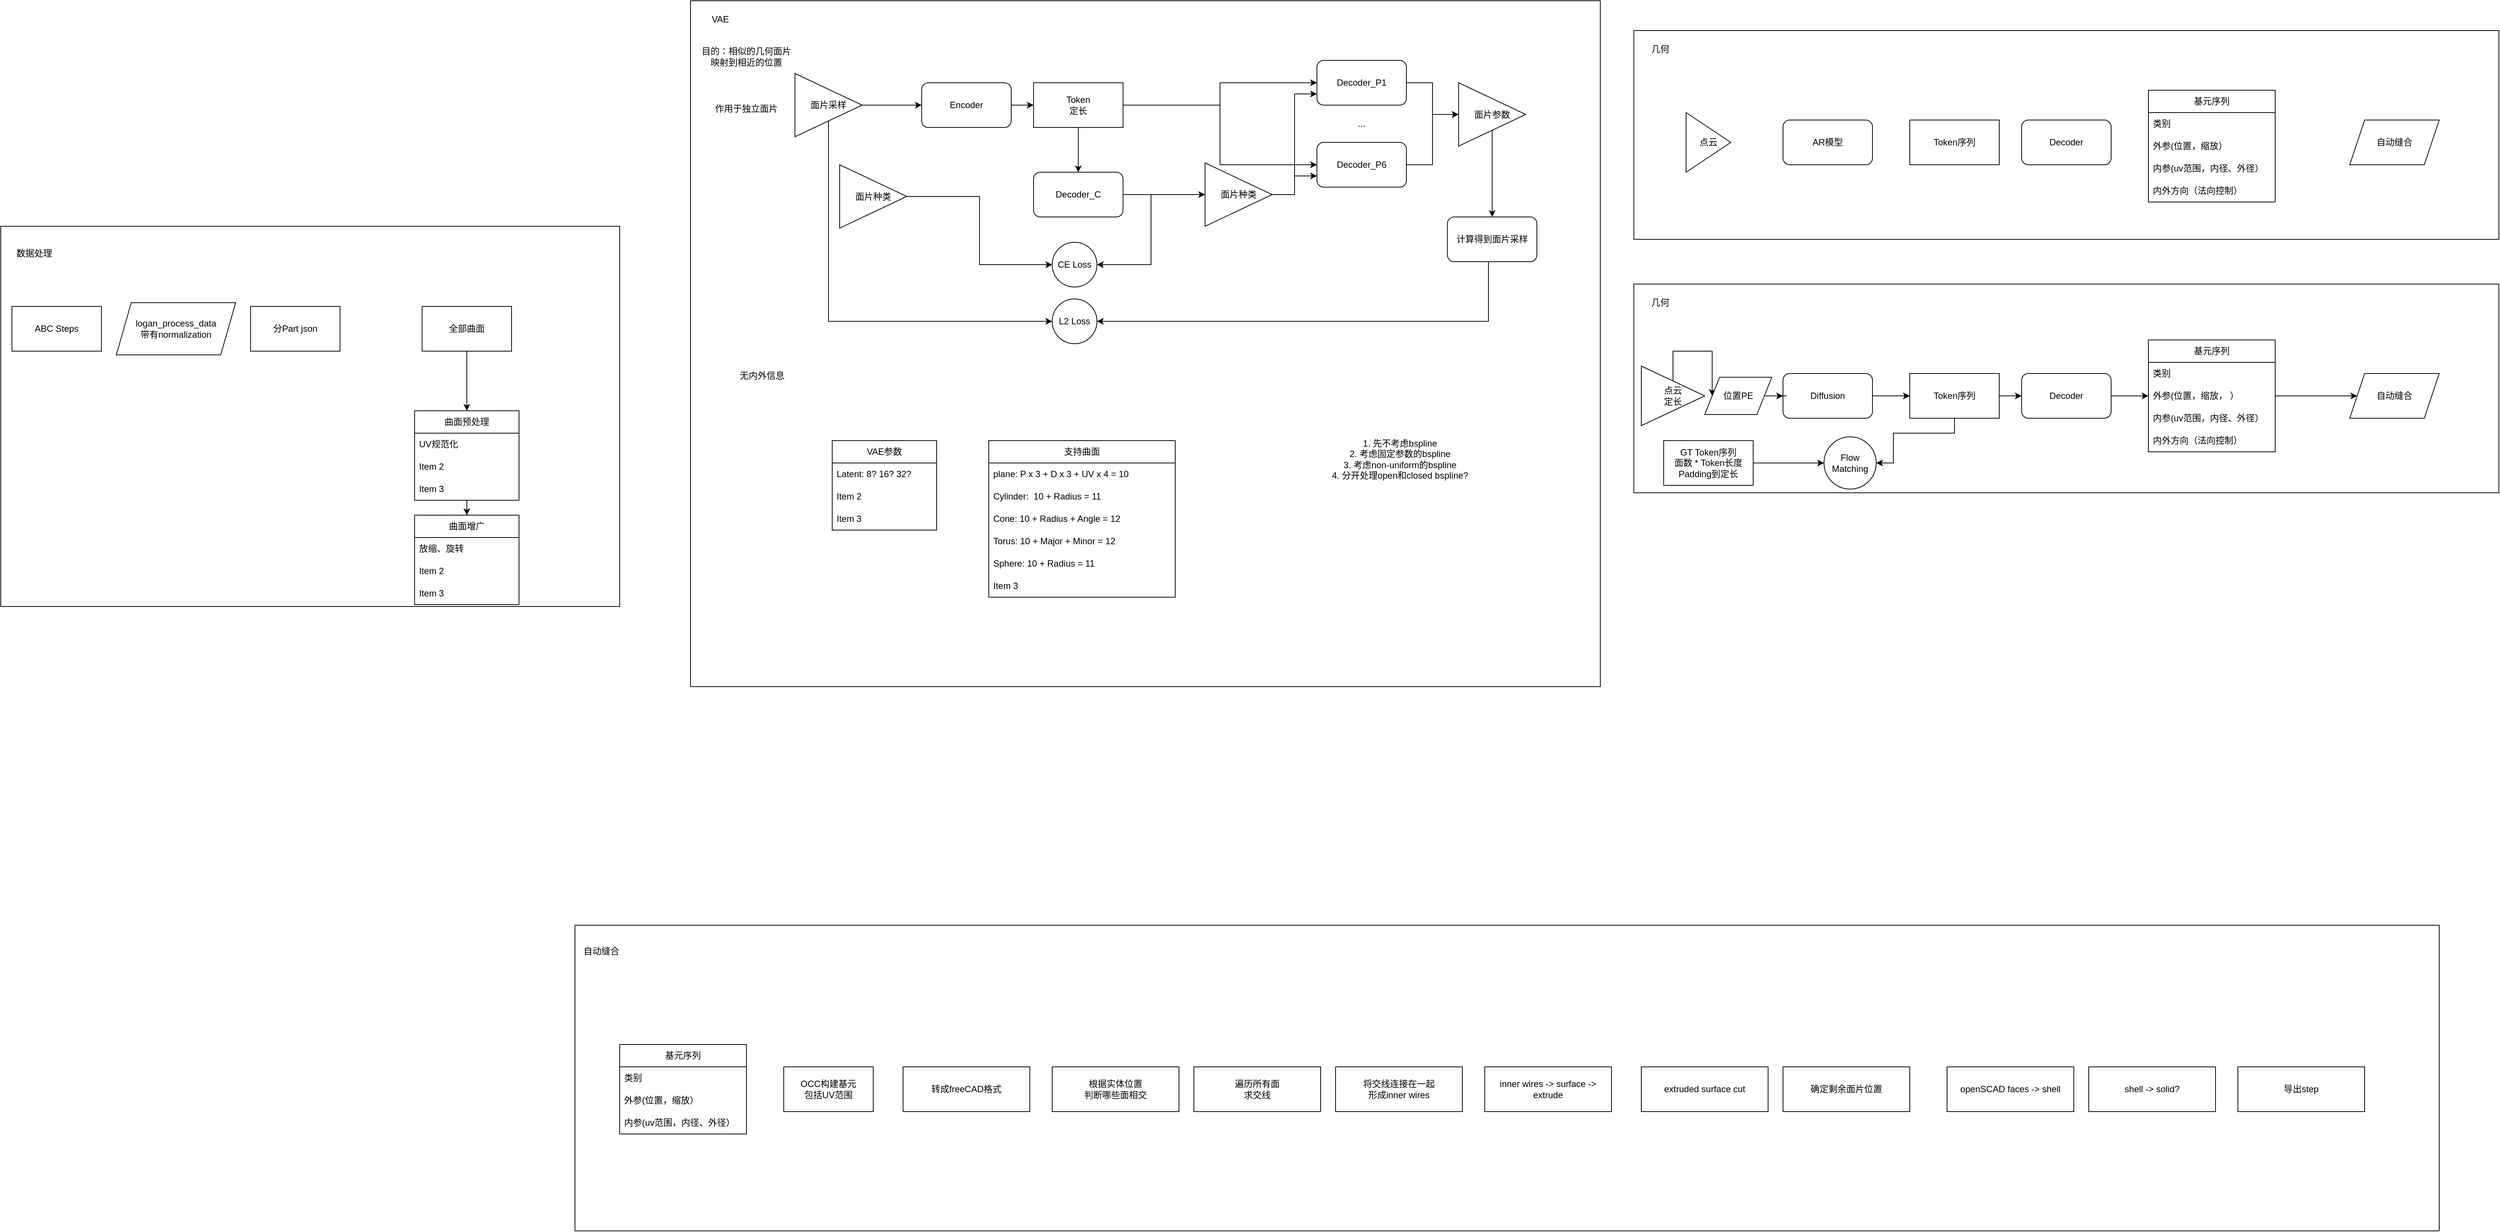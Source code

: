 <mxfile version="28.2.7">
  <diagram name="第 1 页" id="W3_UTTQ6PQ7SQEcw9UUB">
    <mxGraphModel dx="3474" dy="1137" grid="1" gridSize="10" guides="1" tooltips="1" connect="1" arrows="1" fold="1" page="1" pageScale="1" pageWidth="1169" pageHeight="827" math="0" shadow="0">
      <root>
        <mxCell id="0" />
        <mxCell id="1" parent="0" />
        <mxCell id="Dz1xL2jXlpIdlorty98M-1" value="" style="rounded=0;whiteSpace=wrap;html=1;" parent="1" vertex="1">
          <mxGeometry x="-55" y="1330" width="2500" height="410" as="geometry" />
        </mxCell>
        <mxCell id="BselB2HCNsnOihKKjxWQ-10" value="" style="rounded=0;whiteSpace=wrap;html=1;" parent="1" vertex="1">
          <mxGeometry x="1365" y="130" width="1160" height="280" as="geometry" />
        </mxCell>
        <mxCell id="BselB2HCNsnOihKKjxWQ-1" value="点云" style="triangle;whiteSpace=wrap;html=1;" parent="1" vertex="1">
          <mxGeometry x="1435" y="240" width="60" height="80" as="geometry" />
        </mxCell>
        <mxCell id="BselB2HCNsnOihKKjxWQ-2" value="AR模型" style="rounded=1;whiteSpace=wrap;html=1;" parent="1" vertex="1">
          <mxGeometry x="1565" y="250" width="120" height="60" as="geometry" />
        </mxCell>
        <mxCell id="BselB2HCNsnOihKKjxWQ-4" value="基元序列" style="swimlane;fontStyle=0;childLayout=stackLayout;horizontal=1;startSize=30;horizontalStack=0;resizeParent=1;resizeParentMax=0;resizeLast=0;collapsible=1;marginBottom=0;whiteSpace=wrap;html=1;swimlaneFillColor=none;" parent="1" vertex="1">
          <mxGeometry x="2055" y="210" width="170" height="150" as="geometry">
            <mxRectangle x="700" y="230" width="90" height="30" as="alternateBounds" />
          </mxGeometry>
        </mxCell>
        <mxCell id="BselB2HCNsnOihKKjxWQ-5" value="类别" style="text;strokeColor=none;fillColor=none;align=left;verticalAlign=middle;spacingLeft=4;spacingRight=4;overflow=hidden;points=[[0,0.5],[1,0.5]];portConstraint=eastwest;rotatable=0;whiteSpace=wrap;html=1;" parent="BselB2HCNsnOihKKjxWQ-4" vertex="1">
          <mxGeometry y="30" width="170" height="30" as="geometry" />
        </mxCell>
        <mxCell id="BselB2HCNsnOihKKjxWQ-6" value="外参(位置，缩放）" style="text;strokeColor=none;fillColor=none;align=left;verticalAlign=middle;spacingLeft=4;spacingRight=4;overflow=hidden;points=[[0,0.5],[1,0.5]];portConstraint=eastwest;rotatable=0;whiteSpace=wrap;html=1;" parent="BselB2HCNsnOihKKjxWQ-4" vertex="1">
          <mxGeometry y="60" width="170" height="30" as="geometry" />
        </mxCell>
        <mxCell id="BselB2HCNsnOihKKjxWQ-7" value="内参(uv范围，内径、外径）" style="text;strokeColor=none;fillColor=none;align=left;verticalAlign=middle;spacingLeft=4;spacingRight=4;overflow=hidden;points=[[0,0.5],[1,0.5]];portConstraint=eastwest;rotatable=0;whiteSpace=wrap;html=1;" parent="BselB2HCNsnOihKKjxWQ-4" vertex="1">
          <mxGeometry y="90" width="170" height="30" as="geometry" />
        </mxCell>
        <mxCell id="BselB2HCNsnOihKKjxWQ-24" value="内外方向（法向控制）" style="text;strokeColor=none;fillColor=none;align=left;verticalAlign=middle;spacingLeft=4;spacingRight=4;overflow=hidden;points=[[0,0.5],[1,0.5]];portConstraint=eastwest;rotatable=0;whiteSpace=wrap;html=1;" parent="BselB2HCNsnOihKKjxWQ-4" vertex="1">
          <mxGeometry y="120" width="170" height="30" as="geometry" />
        </mxCell>
        <mxCell id="BselB2HCNsnOihKKjxWQ-8" value="Token序列" style="whiteSpace=wrap;html=1;" parent="1" vertex="1">
          <mxGeometry x="1735" y="250" width="120" height="60" as="geometry" />
        </mxCell>
        <mxCell id="BselB2HCNsnOihKKjxWQ-9" value="Decoder" style="rounded=1;whiteSpace=wrap;html=1;" parent="1" vertex="1">
          <mxGeometry x="1885" y="250" width="120" height="60" as="geometry" />
        </mxCell>
        <mxCell id="BselB2HCNsnOihKKjxWQ-11" value="几何" style="text;html=1;align=center;verticalAlign=middle;resizable=0;points=[];autosize=1;strokeColor=none;fillColor=none;" parent="1" vertex="1">
          <mxGeometry x="1375" y="140" width="50" height="30" as="geometry" />
        </mxCell>
        <mxCell id="BselB2HCNsnOihKKjxWQ-14" value="基元序列" style="swimlane;fontStyle=0;childLayout=stackLayout;horizontal=1;startSize=30;horizontalStack=0;resizeParent=1;resizeParentMax=0;resizeLast=0;collapsible=1;marginBottom=0;whiteSpace=wrap;html=1;" parent="1" vertex="1">
          <mxGeometry x="5" y="1490" width="170" height="120" as="geometry" />
        </mxCell>
        <mxCell id="BselB2HCNsnOihKKjxWQ-15" value="类别" style="text;strokeColor=none;fillColor=none;align=left;verticalAlign=middle;spacingLeft=4;spacingRight=4;overflow=hidden;points=[[0,0.5],[1,0.5]];portConstraint=eastwest;rotatable=0;whiteSpace=wrap;html=1;" parent="BselB2HCNsnOihKKjxWQ-14" vertex="1">
          <mxGeometry y="30" width="170" height="30" as="geometry" />
        </mxCell>
        <mxCell id="BselB2HCNsnOihKKjxWQ-16" value="外参(位置，缩放）" style="text;strokeColor=none;fillColor=none;align=left;verticalAlign=middle;spacingLeft=4;spacingRight=4;overflow=hidden;points=[[0,0.5],[1,0.5]];portConstraint=eastwest;rotatable=0;whiteSpace=wrap;html=1;" parent="BselB2HCNsnOihKKjxWQ-14" vertex="1">
          <mxGeometry y="60" width="170" height="30" as="geometry" />
        </mxCell>
        <mxCell id="BselB2HCNsnOihKKjxWQ-17" value="内参(uv范围，内径、外径）" style="text;strokeColor=none;fillColor=none;align=left;verticalAlign=middle;spacingLeft=4;spacingRight=4;overflow=hidden;points=[[0,0.5],[1,0.5]];portConstraint=eastwest;rotatable=0;whiteSpace=wrap;html=1;" parent="BselB2HCNsnOihKKjxWQ-14" vertex="1">
          <mxGeometry y="90" width="170" height="30" as="geometry" />
        </mxCell>
        <mxCell id="BselB2HCNsnOihKKjxWQ-27" value="自动缝合" style="shape=parallelogram;perimeter=parallelogramPerimeter;whiteSpace=wrap;html=1;fixedSize=1;" parent="1" vertex="1">
          <mxGeometry x="2325" y="250" width="120" height="60" as="geometry" />
        </mxCell>
        <mxCell id="Dz1xL2jXlpIdlorty98M-2" value="自动缝合" style="text;html=1;align=center;verticalAlign=middle;resizable=0;points=[];autosize=1;strokeColor=none;fillColor=none;" parent="1" vertex="1">
          <mxGeometry x="-55" y="1350" width="70" height="30" as="geometry" />
        </mxCell>
        <mxCell id="Dz1xL2jXlpIdlorty98M-4" value="OCC构建基元&lt;div&gt;包括UV范围&lt;/div&gt;" style="rounded=0;whiteSpace=wrap;html=1;" parent="1" vertex="1">
          <mxGeometry x="225" y="1520" width="120" height="60" as="geometry" />
        </mxCell>
        <mxCell id="Dz1xL2jXlpIdlorty98M-5" value="转成freeCAD格式" style="rounded=0;whiteSpace=wrap;html=1;" parent="1" vertex="1">
          <mxGeometry x="385" y="1520" width="170" height="60" as="geometry" />
        </mxCell>
        <mxCell id="Dz1xL2jXlpIdlorty98M-6" value="根据实体位置&lt;div&gt;判断哪些面相交&lt;/div&gt;" style="rounded=0;whiteSpace=wrap;html=1;" parent="1" vertex="1">
          <mxGeometry x="585" y="1520" width="170" height="60" as="geometry" />
        </mxCell>
        <mxCell id="Dz1xL2jXlpIdlorty98M-7" value="遍历所有面&lt;div&gt;求交线&lt;/div&gt;" style="rounded=0;whiteSpace=wrap;html=1;" parent="1" vertex="1">
          <mxGeometry x="775" y="1520" width="170" height="60" as="geometry" />
        </mxCell>
        <mxCell id="Dz1xL2jXlpIdlorty98M-8" value="将交线连接在一起&lt;div&gt;形成inner wires&lt;/div&gt;" style="rounded=0;whiteSpace=wrap;html=1;" parent="1" vertex="1">
          <mxGeometry x="965" y="1520" width="170" height="60" as="geometry" />
        </mxCell>
        <mxCell id="Dz1xL2jXlpIdlorty98M-9" value="openSCAD faces -&amp;gt; shell" style="rounded=0;whiteSpace=wrap;html=1;" parent="1" vertex="1">
          <mxGeometry x="1785" y="1520" width="170" height="60" as="geometry" />
        </mxCell>
        <mxCell id="Dz1xL2jXlpIdlorty98M-10" value="shell -&amp;gt; solid?" style="rounded=0;whiteSpace=wrap;html=1;" parent="1" vertex="1">
          <mxGeometry x="1975" y="1520" width="170" height="60" as="geometry" />
        </mxCell>
        <mxCell id="Dz1xL2jXlpIdlorty98M-11" value="导出step" style="rounded=0;whiteSpace=wrap;html=1;" parent="1" vertex="1">
          <mxGeometry x="2175" y="1520" width="170" height="60" as="geometry" />
        </mxCell>
        <mxCell id="43Lu1swzMmdwhKiUgGnW-1" value="inner wires -&amp;gt; surface -&amp;gt; extrude" style="rounded=0;whiteSpace=wrap;html=1;" parent="1" vertex="1">
          <mxGeometry x="1165" y="1520" width="170" height="60" as="geometry" />
        </mxCell>
        <mxCell id="43Lu1swzMmdwhKiUgGnW-2" value="extruded surface cut" style="rounded=0;whiteSpace=wrap;html=1;" parent="1" vertex="1">
          <mxGeometry x="1375" y="1520" width="170" height="60" as="geometry" />
        </mxCell>
        <mxCell id="43Lu1swzMmdwhKiUgGnW-3" value="确定剩余面片位置" style="rounded=0;whiteSpace=wrap;html=1;" parent="1" vertex="1">
          <mxGeometry x="1565" y="1520" width="170" height="60" as="geometry" />
        </mxCell>
        <mxCell id="43Lu1swzMmdwhKiUgGnW-4" value="" style="rounded=0;whiteSpace=wrap;html=1;" parent="1" vertex="1">
          <mxGeometry x="1365" y="470" width="1160" height="280" as="geometry" />
        </mxCell>
        <mxCell id="43Lu1swzMmdwhKiUgGnW-58" style="edgeStyle=orthogonalEdgeStyle;rounded=0;orthogonalLoop=1;jettySize=auto;html=1;entryX=0;entryY=0.5;entryDx=0;entryDy=0;" parent="1" source="43Lu1swzMmdwhKiUgGnW-5" target="43Lu1swzMmdwhKiUgGnW-56" edge="1">
          <mxGeometry relative="1" as="geometry" />
        </mxCell>
        <mxCell id="43Lu1swzMmdwhKiUgGnW-5" value="点云&lt;div&gt;定长&lt;/div&gt;" style="triangle;whiteSpace=wrap;html=1;" parent="1" vertex="1">
          <mxGeometry x="1375" y="580" width="85" height="80" as="geometry" />
        </mxCell>
        <mxCell id="43Lu1swzMmdwhKiUgGnW-60" style="edgeStyle=orthogonalEdgeStyle;rounded=0;orthogonalLoop=1;jettySize=auto;html=1;entryX=0;entryY=0.5;entryDx=0;entryDy=0;" parent="1" source="43Lu1swzMmdwhKiUgGnW-6" target="43Lu1swzMmdwhKiUgGnW-13" edge="1">
          <mxGeometry relative="1" as="geometry" />
        </mxCell>
        <mxCell id="43Lu1swzMmdwhKiUgGnW-6" value="Diffusion" style="rounded=1;whiteSpace=wrap;html=1;" parent="1" vertex="1">
          <mxGeometry x="1565" y="590" width="120" height="60" as="geometry" />
        </mxCell>
        <mxCell id="43Lu1swzMmdwhKiUgGnW-7" value="基元序列" style="swimlane;fontStyle=0;childLayout=stackLayout;horizontal=1;startSize=30;horizontalStack=0;resizeParent=1;resizeParentMax=0;resizeLast=0;collapsible=1;marginBottom=0;whiteSpace=wrap;html=1;swimlaneFillColor=none;" parent="1" vertex="1">
          <mxGeometry x="2055" y="545" width="170" height="150" as="geometry">
            <mxRectangle x="700" y="230" width="90" height="30" as="alternateBounds" />
          </mxGeometry>
        </mxCell>
        <mxCell id="43Lu1swzMmdwhKiUgGnW-8" value="类别" style="text;strokeColor=none;fillColor=none;align=left;verticalAlign=middle;spacingLeft=4;spacingRight=4;overflow=hidden;points=[[0,0.5],[1,0.5]];portConstraint=eastwest;rotatable=0;whiteSpace=wrap;html=1;" parent="43Lu1swzMmdwhKiUgGnW-7" vertex="1">
          <mxGeometry y="30" width="170" height="30" as="geometry" />
        </mxCell>
        <mxCell id="43Lu1swzMmdwhKiUgGnW-9" value="外参(位置，缩放， ）" style="text;strokeColor=none;fillColor=none;align=left;verticalAlign=middle;spacingLeft=4;spacingRight=4;overflow=hidden;points=[[0,0.5],[1,0.5]];portConstraint=eastwest;rotatable=0;whiteSpace=wrap;html=1;" parent="43Lu1swzMmdwhKiUgGnW-7" vertex="1">
          <mxGeometry y="60" width="170" height="30" as="geometry" />
        </mxCell>
        <mxCell id="43Lu1swzMmdwhKiUgGnW-10" value="内参(uv范围，内径、外径）" style="text;strokeColor=none;fillColor=none;align=left;verticalAlign=middle;spacingLeft=4;spacingRight=4;overflow=hidden;points=[[0,0.5],[1,0.5]];portConstraint=eastwest;rotatable=0;whiteSpace=wrap;html=1;" parent="43Lu1swzMmdwhKiUgGnW-7" vertex="1">
          <mxGeometry y="90" width="170" height="30" as="geometry" />
        </mxCell>
        <mxCell id="43Lu1swzMmdwhKiUgGnW-11" value="内外方向（法向控制）" style="text;strokeColor=none;fillColor=none;align=left;verticalAlign=middle;spacingLeft=4;spacingRight=4;overflow=hidden;points=[[0,0.5],[1,0.5]];portConstraint=eastwest;rotatable=0;whiteSpace=wrap;html=1;" parent="43Lu1swzMmdwhKiUgGnW-7" vertex="1">
          <mxGeometry y="120" width="170" height="30" as="geometry" />
        </mxCell>
        <mxCell id="43Lu1swzMmdwhKiUgGnW-55" style="edgeStyle=orthogonalEdgeStyle;rounded=0;orthogonalLoop=1;jettySize=auto;html=1;entryX=1;entryY=0.5;entryDx=0;entryDy=0;" parent="1" source="43Lu1swzMmdwhKiUgGnW-13" target="43Lu1swzMmdwhKiUgGnW-53" edge="1">
          <mxGeometry relative="1" as="geometry">
            <Array as="points">
              <mxPoint x="1795" y="670" />
              <mxPoint x="1713" y="670" />
              <mxPoint x="1713" y="710" />
            </Array>
          </mxGeometry>
        </mxCell>
        <mxCell id="43Lu1swzMmdwhKiUgGnW-61" style="edgeStyle=orthogonalEdgeStyle;rounded=0;orthogonalLoop=1;jettySize=auto;html=1;" parent="1" source="43Lu1swzMmdwhKiUgGnW-13" target="43Lu1swzMmdwhKiUgGnW-14" edge="1">
          <mxGeometry relative="1" as="geometry" />
        </mxCell>
        <mxCell id="43Lu1swzMmdwhKiUgGnW-13" value="Token序列" style="whiteSpace=wrap;html=1;" parent="1" vertex="1">
          <mxGeometry x="1735" y="590" width="120" height="60" as="geometry" />
        </mxCell>
        <mxCell id="43Lu1swzMmdwhKiUgGnW-62" style="edgeStyle=orthogonalEdgeStyle;rounded=0;orthogonalLoop=1;jettySize=auto;html=1;entryX=0;entryY=0.5;entryDx=0;entryDy=0;" parent="1" source="43Lu1swzMmdwhKiUgGnW-14" target="43Lu1swzMmdwhKiUgGnW-9" edge="1">
          <mxGeometry relative="1" as="geometry" />
        </mxCell>
        <mxCell id="43Lu1swzMmdwhKiUgGnW-14" value="Decoder" style="rounded=1;whiteSpace=wrap;html=1;" parent="1" vertex="1">
          <mxGeometry x="1885" y="590" width="120" height="60" as="geometry" />
        </mxCell>
        <mxCell id="43Lu1swzMmdwhKiUgGnW-15" value="几何" style="text;html=1;align=center;verticalAlign=middle;resizable=0;points=[];autosize=1;strokeColor=none;fillColor=none;" parent="1" vertex="1">
          <mxGeometry x="1375" y="480" width="50" height="30" as="geometry" />
        </mxCell>
        <mxCell id="43Lu1swzMmdwhKiUgGnW-16" value="自动缝合" style="shape=parallelogram;perimeter=parallelogramPerimeter;whiteSpace=wrap;html=1;fixedSize=1;" parent="1" vertex="1">
          <mxGeometry x="2325" y="590" width="120" height="60" as="geometry" />
        </mxCell>
        <mxCell id="43Lu1swzMmdwhKiUgGnW-17" value="" style="rounded=0;whiteSpace=wrap;html=1;" parent="1" vertex="1">
          <mxGeometry x="100" y="90" width="1220" height="920" as="geometry" />
        </mxCell>
        <mxCell id="43Lu1swzMmdwhKiUgGnW-18" value="VAE" style="text;html=1;whiteSpace=wrap;strokeColor=none;fillColor=none;align=center;verticalAlign=middle;rounded=0;" parent="1" vertex="1">
          <mxGeometry x="110" y="100" width="60" height="30" as="geometry" />
        </mxCell>
        <mxCell id="43Lu1swzMmdwhKiUgGnW-19" value="目的：相似的几何面片映射到相近的位置" style="text;html=1;whiteSpace=wrap;strokeColor=none;fillColor=none;align=center;verticalAlign=middle;rounded=0;" parent="1" vertex="1">
          <mxGeometry x="110" y="150" width="130" height="30" as="geometry" />
        </mxCell>
        <mxCell id="43Lu1swzMmdwhKiUgGnW-20" value="作用于独立面片" style="text;html=1;whiteSpace=wrap;strokeColor=none;fillColor=none;align=center;verticalAlign=middle;rounded=0;" parent="1" vertex="1">
          <mxGeometry x="110" y="220" width="130" height="30" as="geometry" />
        </mxCell>
        <mxCell id="43Lu1swzMmdwhKiUgGnW-43" style="edgeStyle=orthogonalEdgeStyle;rounded=0;orthogonalLoop=1;jettySize=auto;html=1;entryX=0;entryY=0.5;entryDx=0;entryDy=0;" parent="1" source="43Lu1swzMmdwhKiUgGnW-21" target="43Lu1swzMmdwhKiUgGnW-23" edge="1">
          <mxGeometry relative="1" as="geometry" />
        </mxCell>
        <mxCell id="43Lu1swzMmdwhKiUgGnW-48" style="edgeStyle=orthogonalEdgeStyle;rounded=0;orthogonalLoop=1;jettySize=auto;html=1;entryX=0;entryY=0.5;entryDx=0;entryDy=0;" parent="1" source="43Lu1swzMmdwhKiUgGnW-21" target="43Lu1swzMmdwhKiUgGnW-47" edge="1">
          <mxGeometry relative="1" as="geometry">
            <Array as="points">
              <mxPoint x="285" y="520" />
            </Array>
          </mxGeometry>
        </mxCell>
        <mxCell id="43Lu1swzMmdwhKiUgGnW-21" value="面片采样" style="triangle;whiteSpace=wrap;html=1;" parent="1" vertex="1">
          <mxGeometry x="240" y="187.5" width="90" height="85" as="geometry" />
        </mxCell>
        <mxCell id="43Lu1swzMmdwhKiUgGnW-45" style="edgeStyle=orthogonalEdgeStyle;rounded=0;orthogonalLoop=1;jettySize=auto;html=1;entryX=0;entryY=0.5;entryDx=0;entryDy=0;" parent="1" source="43Lu1swzMmdwhKiUgGnW-22" target="43Lu1swzMmdwhKiUgGnW-44" edge="1">
          <mxGeometry relative="1" as="geometry" />
        </mxCell>
        <mxCell id="43Lu1swzMmdwhKiUgGnW-22" value="面片种类" style="triangle;whiteSpace=wrap;html=1;" parent="1" vertex="1">
          <mxGeometry x="300" y="310" width="90" height="85" as="geometry" />
        </mxCell>
        <mxCell id="43Lu1swzMmdwhKiUgGnW-51" style="edgeStyle=orthogonalEdgeStyle;rounded=0;orthogonalLoop=1;jettySize=auto;html=1;exitX=1;exitY=0.5;exitDx=0;exitDy=0;entryX=0;entryY=0.5;entryDx=0;entryDy=0;" parent="1" source="43Lu1swzMmdwhKiUgGnW-23" target="43Lu1swzMmdwhKiUgGnW-24" edge="1">
          <mxGeometry relative="1" as="geometry" />
        </mxCell>
        <mxCell id="43Lu1swzMmdwhKiUgGnW-23" value="Encoder" style="rounded=1;whiteSpace=wrap;html=1;" parent="1" vertex="1">
          <mxGeometry x="410" y="200" width="120" height="60" as="geometry" />
        </mxCell>
        <mxCell id="43Lu1swzMmdwhKiUgGnW-34" style="edgeStyle=orthogonalEdgeStyle;rounded=0;orthogonalLoop=1;jettySize=auto;html=1;" parent="1" source="43Lu1swzMmdwhKiUgGnW-24" target="43Lu1swzMmdwhKiUgGnW-25" edge="1">
          <mxGeometry relative="1" as="geometry" />
        </mxCell>
        <mxCell id="43Lu1swzMmdwhKiUgGnW-35" style="edgeStyle=orthogonalEdgeStyle;rounded=0;orthogonalLoop=1;jettySize=auto;html=1;entryX=0;entryY=0.5;entryDx=0;entryDy=0;" parent="1" source="43Lu1swzMmdwhKiUgGnW-24" target="43Lu1swzMmdwhKiUgGnW-31" edge="1">
          <mxGeometry relative="1" as="geometry" />
        </mxCell>
        <mxCell id="43Lu1swzMmdwhKiUgGnW-36" style="edgeStyle=orthogonalEdgeStyle;rounded=0;orthogonalLoop=1;jettySize=auto;html=1;entryX=0;entryY=0.5;entryDx=0;entryDy=0;" parent="1" source="43Lu1swzMmdwhKiUgGnW-24" target="43Lu1swzMmdwhKiUgGnW-32" edge="1">
          <mxGeometry relative="1" as="geometry" />
        </mxCell>
        <mxCell id="43Lu1swzMmdwhKiUgGnW-24" value="Token&lt;div&gt;定长&lt;/div&gt;" style="rounded=0;whiteSpace=wrap;html=1;" parent="1" vertex="1">
          <mxGeometry x="560" y="200" width="120" height="60" as="geometry" />
        </mxCell>
        <mxCell id="43Lu1swzMmdwhKiUgGnW-30" style="edgeStyle=orthogonalEdgeStyle;rounded=0;orthogonalLoop=1;jettySize=auto;html=1;entryX=0;entryY=0.5;entryDx=0;entryDy=0;" parent="1" source="43Lu1swzMmdwhKiUgGnW-25" target="43Lu1swzMmdwhKiUgGnW-28" edge="1">
          <mxGeometry relative="1" as="geometry" />
        </mxCell>
        <mxCell id="43Lu1swzMmdwhKiUgGnW-25" value="Decoder_C" style="rounded=1;whiteSpace=wrap;html=1;" parent="1" vertex="1">
          <mxGeometry x="560" y="320" width="120" height="60" as="geometry" />
        </mxCell>
        <mxCell id="43Lu1swzMmdwhKiUgGnW-42" style="edgeStyle=orthogonalEdgeStyle;rounded=0;orthogonalLoop=1;jettySize=auto;html=1;" parent="1" source="43Lu1swzMmdwhKiUgGnW-27" target="43Lu1swzMmdwhKiUgGnW-29" edge="1">
          <mxGeometry relative="1" as="geometry" />
        </mxCell>
        <mxCell id="43Lu1swzMmdwhKiUgGnW-27" value="面片参数" style="triangle;whiteSpace=wrap;html=1;" parent="1" vertex="1">
          <mxGeometry x="1130" y="200" width="90" height="85" as="geometry" />
        </mxCell>
        <mxCell id="43Lu1swzMmdwhKiUgGnW-37" style="edgeStyle=orthogonalEdgeStyle;rounded=0;orthogonalLoop=1;jettySize=auto;html=1;entryX=0;entryY=0.75;entryDx=0;entryDy=0;" parent="1" source="43Lu1swzMmdwhKiUgGnW-28" target="43Lu1swzMmdwhKiUgGnW-32" edge="1">
          <mxGeometry relative="1" as="geometry" />
        </mxCell>
        <mxCell id="43Lu1swzMmdwhKiUgGnW-38" style="edgeStyle=orthogonalEdgeStyle;rounded=0;orthogonalLoop=1;jettySize=auto;html=1;entryX=0;entryY=0.75;entryDx=0;entryDy=0;" parent="1" source="43Lu1swzMmdwhKiUgGnW-28" target="43Lu1swzMmdwhKiUgGnW-31" edge="1">
          <mxGeometry relative="1" as="geometry" />
        </mxCell>
        <mxCell id="43Lu1swzMmdwhKiUgGnW-46" style="edgeStyle=orthogonalEdgeStyle;rounded=0;orthogonalLoop=1;jettySize=auto;html=1;entryX=1;entryY=0.5;entryDx=0;entryDy=0;" parent="1" source="43Lu1swzMmdwhKiUgGnW-28" target="43Lu1swzMmdwhKiUgGnW-44" edge="1">
          <mxGeometry relative="1" as="geometry" />
        </mxCell>
        <mxCell id="43Lu1swzMmdwhKiUgGnW-28" value="面片种类" style="triangle;whiteSpace=wrap;html=1;" parent="1" vertex="1">
          <mxGeometry x="790" y="307.5" width="90" height="85" as="geometry" />
        </mxCell>
        <mxCell id="43Lu1swzMmdwhKiUgGnW-49" style="edgeStyle=orthogonalEdgeStyle;rounded=0;orthogonalLoop=1;jettySize=auto;html=1;entryX=1;entryY=0.5;entryDx=0;entryDy=0;exitX=0.5;exitY=1;exitDx=0;exitDy=0;" parent="1" source="43Lu1swzMmdwhKiUgGnW-29" target="43Lu1swzMmdwhKiUgGnW-47" edge="1">
          <mxGeometry relative="1" as="geometry">
            <Array as="points">
              <mxPoint x="1170" y="440" />
              <mxPoint x="1170" y="520" />
            </Array>
          </mxGeometry>
        </mxCell>
        <mxCell id="43Lu1swzMmdwhKiUgGnW-29" value="计算得到面片采样" style="rounded=1;whiteSpace=wrap;html=1;" parent="1" vertex="1">
          <mxGeometry x="1115" y="380" width="120" height="60" as="geometry" />
        </mxCell>
        <mxCell id="43Lu1swzMmdwhKiUgGnW-39" style="edgeStyle=orthogonalEdgeStyle;rounded=0;orthogonalLoop=1;jettySize=auto;html=1;entryX=0;entryY=0.5;entryDx=0;entryDy=0;" parent="1" source="43Lu1swzMmdwhKiUgGnW-31" target="43Lu1swzMmdwhKiUgGnW-27" edge="1">
          <mxGeometry relative="1" as="geometry" />
        </mxCell>
        <mxCell id="43Lu1swzMmdwhKiUgGnW-31" value="Decoder_P1" style="rounded=1;whiteSpace=wrap;html=1;" parent="1" vertex="1">
          <mxGeometry x="940" y="170" width="120" height="60" as="geometry" />
        </mxCell>
        <mxCell id="43Lu1swzMmdwhKiUgGnW-41" style="edgeStyle=orthogonalEdgeStyle;rounded=0;orthogonalLoop=1;jettySize=auto;html=1;entryX=0;entryY=0.5;entryDx=0;entryDy=0;" parent="1" source="43Lu1swzMmdwhKiUgGnW-32" target="43Lu1swzMmdwhKiUgGnW-27" edge="1">
          <mxGeometry relative="1" as="geometry" />
        </mxCell>
        <mxCell id="43Lu1swzMmdwhKiUgGnW-32" value="Decoder_P6" style="rounded=1;whiteSpace=wrap;html=1;" parent="1" vertex="1">
          <mxGeometry x="940" y="280" width="120" height="60" as="geometry" />
        </mxCell>
        <mxCell id="43Lu1swzMmdwhKiUgGnW-44" value="CE Loss" style="ellipse;whiteSpace=wrap;html=1;aspect=fixed;" parent="1" vertex="1">
          <mxGeometry x="585" y="414" width="60" height="60" as="geometry" />
        </mxCell>
        <mxCell id="43Lu1swzMmdwhKiUgGnW-47" value="L2 Loss" style="ellipse;whiteSpace=wrap;html=1;aspect=fixed;" parent="1" vertex="1">
          <mxGeometry x="585" y="490" width="60" height="60" as="geometry" />
        </mxCell>
        <mxCell id="43Lu1swzMmdwhKiUgGnW-50" value="..." style="text;html=1;whiteSpace=wrap;strokeColor=none;fillColor=none;align=center;verticalAlign=middle;rounded=0;" parent="1" vertex="1">
          <mxGeometry x="970" y="240" width="60" height="30" as="geometry" />
        </mxCell>
        <mxCell id="43Lu1swzMmdwhKiUgGnW-54" style="edgeStyle=orthogonalEdgeStyle;rounded=0;orthogonalLoop=1;jettySize=auto;html=1;entryX=0;entryY=0.5;entryDx=0;entryDy=0;" parent="1" source="43Lu1swzMmdwhKiUgGnW-52" target="43Lu1swzMmdwhKiUgGnW-53" edge="1">
          <mxGeometry relative="1" as="geometry" />
        </mxCell>
        <mxCell id="43Lu1swzMmdwhKiUgGnW-52" value="GT Token序列&lt;div&gt;面数 * Token长度&lt;/div&gt;&lt;div&gt;Padding到定长&lt;/div&gt;" style="whiteSpace=wrap;html=1;" parent="1" vertex="1">
          <mxGeometry x="1405" y="680" width="120" height="60" as="geometry" />
        </mxCell>
        <mxCell id="43Lu1swzMmdwhKiUgGnW-53" value="Flow Matching" style="ellipse;whiteSpace=wrap;html=1;aspect=fixed;" parent="1" vertex="1">
          <mxGeometry x="1620" y="675" width="70" height="70" as="geometry" />
        </mxCell>
        <mxCell id="43Lu1swzMmdwhKiUgGnW-59" style="edgeStyle=orthogonalEdgeStyle;rounded=0;orthogonalLoop=1;jettySize=auto;html=1;entryX=0;entryY=0.5;entryDx=0;entryDy=0;" parent="1" source="43Lu1swzMmdwhKiUgGnW-56" target="43Lu1swzMmdwhKiUgGnW-6" edge="1">
          <mxGeometry relative="1" as="geometry" />
        </mxCell>
        <mxCell id="43Lu1swzMmdwhKiUgGnW-56" value="位置PE" style="shape=parallelogram;perimeter=parallelogramPerimeter;whiteSpace=wrap;html=1;fixedSize=1;" parent="1" vertex="1">
          <mxGeometry x="1460" y="595" width="90" height="50" as="geometry" />
        </mxCell>
        <mxCell id="43Lu1swzMmdwhKiUgGnW-63" style="edgeStyle=orthogonalEdgeStyle;rounded=0;orthogonalLoop=1;jettySize=auto;html=1;entryX=0;entryY=0.5;entryDx=0;entryDy=0;" parent="1" source="43Lu1swzMmdwhKiUgGnW-9" target="43Lu1swzMmdwhKiUgGnW-16" edge="1">
          <mxGeometry relative="1" as="geometry" />
        </mxCell>
        <mxCell id="43Lu1swzMmdwhKiUgGnW-64" value="" style="rounded=0;whiteSpace=wrap;html=1;" parent="1" vertex="1">
          <mxGeometry x="-825" y="392.5" width="830" height="510" as="geometry" />
        </mxCell>
        <mxCell id="43Lu1swzMmdwhKiUgGnW-65" value="数据处理" style="text;html=1;whiteSpace=wrap;strokeColor=none;fillColor=none;align=center;verticalAlign=middle;rounded=0;" parent="1" vertex="1">
          <mxGeometry x="-810" y="414" width="60" height="30" as="geometry" />
        </mxCell>
        <mxCell id="43Lu1swzMmdwhKiUgGnW-67" value="ABC Steps" style="rounded=0;whiteSpace=wrap;html=1;" parent="1" vertex="1">
          <mxGeometry x="-810" y="500" width="120" height="60" as="geometry" />
        </mxCell>
        <mxCell id="43Lu1swzMmdwhKiUgGnW-69" value="分Part json" style="rounded=0;whiteSpace=wrap;html=1;" parent="1" vertex="1">
          <mxGeometry x="-490" y="500" width="120" height="60" as="geometry" />
        </mxCell>
        <mxCell id="43Lu1swzMmdwhKiUgGnW-70" value="logan_process_data&lt;div&gt;带有normalization&lt;/div&gt;" style="shape=parallelogram;perimeter=parallelogramPerimeter;whiteSpace=wrap;html=1;fixedSize=1;" parent="1" vertex="1">
          <mxGeometry x="-670" y="495" width="160" height="70" as="geometry" />
        </mxCell>
        <mxCell id="B5U5yGVDHDwsdHzPgw3j-2" style="edgeStyle=orthogonalEdgeStyle;rounded=0;orthogonalLoop=1;jettySize=auto;html=1;entryX=0.5;entryY=0;entryDx=0;entryDy=0;" edge="1" parent="1" source="43Lu1swzMmdwhKiUgGnW-71" target="43Lu1swzMmdwhKiUgGnW-72">
          <mxGeometry relative="1" as="geometry" />
        </mxCell>
        <mxCell id="43Lu1swzMmdwhKiUgGnW-71" value="全部曲面" style="rounded=0;whiteSpace=wrap;html=1;" parent="1" vertex="1">
          <mxGeometry x="-260" y="500" width="120" height="60" as="geometry" />
        </mxCell>
        <mxCell id="B5U5yGVDHDwsdHzPgw3j-7" style="edgeStyle=orthogonalEdgeStyle;rounded=0;orthogonalLoop=1;jettySize=auto;html=1;" edge="1" parent="1" source="43Lu1swzMmdwhKiUgGnW-72" target="B5U5yGVDHDwsdHzPgw3j-3">
          <mxGeometry relative="1" as="geometry" />
        </mxCell>
        <mxCell id="43Lu1swzMmdwhKiUgGnW-72" value="曲面预处理" style="swimlane;fontStyle=0;childLayout=stackLayout;horizontal=1;startSize=30;horizontalStack=0;resizeParent=1;resizeParentMax=0;resizeLast=0;collapsible=1;marginBottom=0;whiteSpace=wrap;html=1;" parent="1" vertex="1">
          <mxGeometry x="-270" y="640" width="140" height="120" as="geometry" />
        </mxCell>
        <mxCell id="43Lu1swzMmdwhKiUgGnW-73" value="UV规范化" style="text;strokeColor=none;fillColor=none;align=left;verticalAlign=middle;spacingLeft=4;spacingRight=4;overflow=hidden;points=[[0,0.5],[1,0.5]];portConstraint=eastwest;rotatable=0;whiteSpace=wrap;html=1;" parent="43Lu1swzMmdwhKiUgGnW-72" vertex="1">
          <mxGeometry y="30" width="140" height="30" as="geometry" />
        </mxCell>
        <mxCell id="43Lu1swzMmdwhKiUgGnW-74" value="Item 2" style="text;strokeColor=none;fillColor=none;align=left;verticalAlign=middle;spacingLeft=4;spacingRight=4;overflow=hidden;points=[[0,0.5],[1,0.5]];portConstraint=eastwest;rotatable=0;whiteSpace=wrap;html=1;" parent="43Lu1swzMmdwhKiUgGnW-72" vertex="1">
          <mxGeometry y="60" width="140" height="30" as="geometry" />
        </mxCell>
        <mxCell id="43Lu1swzMmdwhKiUgGnW-75" value="Item 3" style="text;strokeColor=none;fillColor=none;align=left;verticalAlign=middle;spacingLeft=4;spacingRight=4;overflow=hidden;points=[[0,0.5],[1,0.5]];portConstraint=eastwest;rotatable=0;whiteSpace=wrap;html=1;" parent="43Lu1swzMmdwhKiUgGnW-72" vertex="1">
          <mxGeometry y="90" width="140" height="30" as="geometry" />
        </mxCell>
        <mxCell id="43Lu1swzMmdwhKiUgGnW-76" value="VAE参数" style="swimlane;fontStyle=0;childLayout=stackLayout;horizontal=1;startSize=30;horizontalStack=0;resizeParent=1;resizeParentMax=0;resizeLast=0;collapsible=1;marginBottom=0;whiteSpace=wrap;html=1;" parent="1" vertex="1">
          <mxGeometry x="290" y="680" width="140" height="120" as="geometry" />
        </mxCell>
        <mxCell id="43Lu1swzMmdwhKiUgGnW-77" value="Latent: 8? 16? 32?" style="text;strokeColor=none;fillColor=none;align=left;verticalAlign=middle;spacingLeft=4;spacingRight=4;overflow=hidden;points=[[0,0.5],[1,0.5]];portConstraint=eastwest;rotatable=0;whiteSpace=wrap;html=1;" parent="43Lu1swzMmdwhKiUgGnW-76" vertex="1">
          <mxGeometry y="30" width="140" height="30" as="geometry" />
        </mxCell>
        <mxCell id="43Lu1swzMmdwhKiUgGnW-78" value="Item 2" style="text;strokeColor=none;fillColor=none;align=left;verticalAlign=middle;spacingLeft=4;spacingRight=4;overflow=hidden;points=[[0,0.5],[1,0.5]];portConstraint=eastwest;rotatable=0;whiteSpace=wrap;html=1;" parent="43Lu1swzMmdwhKiUgGnW-76" vertex="1">
          <mxGeometry y="60" width="140" height="30" as="geometry" />
        </mxCell>
        <mxCell id="43Lu1swzMmdwhKiUgGnW-79" value="Item 3" style="text;strokeColor=none;fillColor=none;align=left;verticalAlign=middle;spacingLeft=4;spacingRight=4;overflow=hidden;points=[[0,0.5],[1,0.5]];portConstraint=eastwest;rotatable=0;whiteSpace=wrap;html=1;" parent="43Lu1swzMmdwhKiUgGnW-76" vertex="1">
          <mxGeometry y="90" width="140" height="30" as="geometry" />
        </mxCell>
        <mxCell id="43Lu1swzMmdwhKiUgGnW-80" value="支持曲面" style="swimlane;fontStyle=0;childLayout=stackLayout;horizontal=1;startSize=30;horizontalStack=0;resizeParent=1;resizeParentMax=0;resizeLast=0;collapsible=1;marginBottom=0;whiteSpace=wrap;html=1;" parent="1" vertex="1">
          <mxGeometry x="500" y="680" width="250" height="210" as="geometry" />
        </mxCell>
        <mxCell id="43Lu1swzMmdwhKiUgGnW-81" value="plane: P x 3 + D x 3 + UV x 4 = 10" style="text;strokeColor=none;fillColor=none;align=left;verticalAlign=middle;spacingLeft=4;spacingRight=4;overflow=hidden;points=[[0,0.5],[1,0.5]];portConstraint=eastwest;rotatable=0;whiteSpace=wrap;html=1;" parent="43Lu1swzMmdwhKiUgGnW-80" vertex="1">
          <mxGeometry y="30" width="250" height="30" as="geometry" />
        </mxCell>
        <mxCell id="43Lu1swzMmdwhKiUgGnW-82" value="Cylinder:&amp;nbsp; 10 + Radius = 11" style="text;strokeColor=none;fillColor=none;align=left;verticalAlign=middle;spacingLeft=4;spacingRight=4;overflow=hidden;points=[[0,0.5],[1,0.5]];portConstraint=eastwest;rotatable=0;whiteSpace=wrap;html=1;" parent="43Lu1swzMmdwhKiUgGnW-80" vertex="1">
          <mxGeometry y="60" width="250" height="30" as="geometry" />
        </mxCell>
        <mxCell id="43Lu1swzMmdwhKiUgGnW-83" value="Cone: 10 + Radius + Angle = 12" style="text;strokeColor=none;fillColor=none;align=left;verticalAlign=middle;spacingLeft=4;spacingRight=4;overflow=hidden;points=[[0,0.5],[1,0.5]];portConstraint=eastwest;rotatable=0;whiteSpace=wrap;html=1;" parent="43Lu1swzMmdwhKiUgGnW-80" vertex="1">
          <mxGeometry y="90" width="250" height="30" as="geometry" />
        </mxCell>
        <mxCell id="43Lu1swzMmdwhKiUgGnW-90" value="Torus: 10 + Major + Minor = 12" style="text;strokeColor=none;fillColor=none;align=left;verticalAlign=middle;spacingLeft=4;spacingRight=4;overflow=hidden;points=[[0,0.5],[1,0.5]];portConstraint=eastwest;rotatable=0;whiteSpace=wrap;html=1;" parent="43Lu1swzMmdwhKiUgGnW-80" vertex="1">
          <mxGeometry y="120" width="250" height="30" as="geometry" />
        </mxCell>
        <mxCell id="43Lu1swzMmdwhKiUgGnW-91" value="Sphere: 10 + Radius = 11" style="text;strokeColor=none;fillColor=none;align=left;verticalAlign=middle;spacingLeft=4;spacingRight=4;overflow=hidden;points=[[0,0.5],[1,0.5]];portConstraint=eastwest;rotatable=0;whiteSpace=wrap;html=1;" parent="43Lu1swzMmdwhKiUgGnW-80" vertex="1">
          <mxGeometry y="150" width="250" height="30" as="geometry" />
        </mxCell>
        <mxCell id="43Lu1swzMmdwhKiUgGnW-92" value="Item 3" style="text;strokeColor=none;fillColor=none;align=left;verticalAlign=middle;spacingLeft=4;spacingRight=4;overflow=hidden;points=[[0,0.5],[1,0.5]];portConstraint=eastwest;rotatable=0;whiteSpace=wrap;html=1;" parent="43Lu1swzMmdwhKiUgGnW-80" vertex="1">
          <mxGeometry y="180" width="250" height="30" as="geometry" />
        </mxCell>
        <mxCell id="43Lu1swzMmdwhKiUgGnW-84" value="无内外信息&lt;div&gt;&lt;br&gt;&lt;/div&gt;" style="text;strokeColor=none;fillColor=none;align=left;verticalAlign=middle;spacingLeft=4;spacingRight=4;overflow=hidden;points=[[0,0.5],[1,0.5]];portConstraint=eastwest;rotatable=0;whiteSpace=wrap;html=1;" parent="1" vertex="1">
          <mxGeometry x="160" y="550" width="80" height="100" as="geometry" />
        </mxCell>
        <mxCell id="43Lu1swzMmdwhKiUgGnW-85" value="1. 先不考虑bspline&lt;div&gt;2. 考虑固定参数的bspline&lt;/div&gt;&lt;div&gt;3. 考虑non-uniform的bspline&lt;/div&gt;&lt;div&gt;4. 分开处理open和closed bspline?&lt;/div&gt;" style="text;html=1;whiteSpace=wrap;strokeColor=none;fillColor=none;align=center;verticalAlign=middle;rounded=0;" parent="1" vertex="1">
          <mxGeometry x="934" y="650" width="235" height="110" as="geometry" />
        </mxCell>
        <mxCell id="B5U5yGVDHDwsdHzPgw3j-3" value="曲面增广" style="swimlane;fontStyle=0;childLayout=stackLayout;horizontal=1;startSize=30;horizontalStack=0;resizeParent=1;resizeParentMax=0;resizeLast=0;collapsible=1;marginBottom=0;whiteSpace=wrap;html=1;" vertex="1" parent="1">
          <mxGeometry x="-270" y="780" width="140" height="120" as="geometry" />
        </mxCell>
        <mxCell id="B5U5yGVDHDwsdHzPgw3j-4" value="放缩、旋转" style="text;strokeColor=none;fillColor=none;align=left;verticalAlign=middle;spacingLeft=4;spacingRight=4;overflow=hidden;points=[[0,0.5],[1,0.5]];portConstraint=eastwest;rotatable=0;whiteSpace=wrap;html=1;" vertex="1" parent="B5U5yGVDHDwsdHzPgw3j-3">
          <mxGeometry y="30" width="140" height="30" as="geometry" />
        </mxCell>
        <mxCell id="B5U5yGVDHDwsdHzPgw3j-5" value="Item 2" style="text;strokeColor=none;fillColor=none;align=left;verticalAlign=middle;spacingLeft=4;spacingRight=4;overflow=hidden;points=[[0,0.5],[1,0.5]];portConstraint=eastwest;rotatable=0;whiteSpace=wrap;html=1;" vertex="1" parent="B5U5yGVDHDwsdHzPgw3j-3">
          <mxGeometry y="60" width="140" height="30" as="geometry" />
        </mxCell>
        <mxCell id="B5U5yGVDHDwsdHzPgw3j-6" value="Item 3" style="text;strokeColor=none;fillColor=none;align=left;verticalAlign=middle;spacingLeft=4;spacingRight=4;overflow=hidden;points=[[0,0.5],[1,0.5]];portConstraint=eastwest;rotatable=0;whiteSpace=wrap;html=1;" vertex="1" parent="B5U5yGVDHDwsdHzPgw3j-3">
          <mxGeometry y="90" width="140" height="30" as="geometry" />
        </mxCell>
      </root>
    </mxGraphModel>
  </diagram>
</mxfile>
